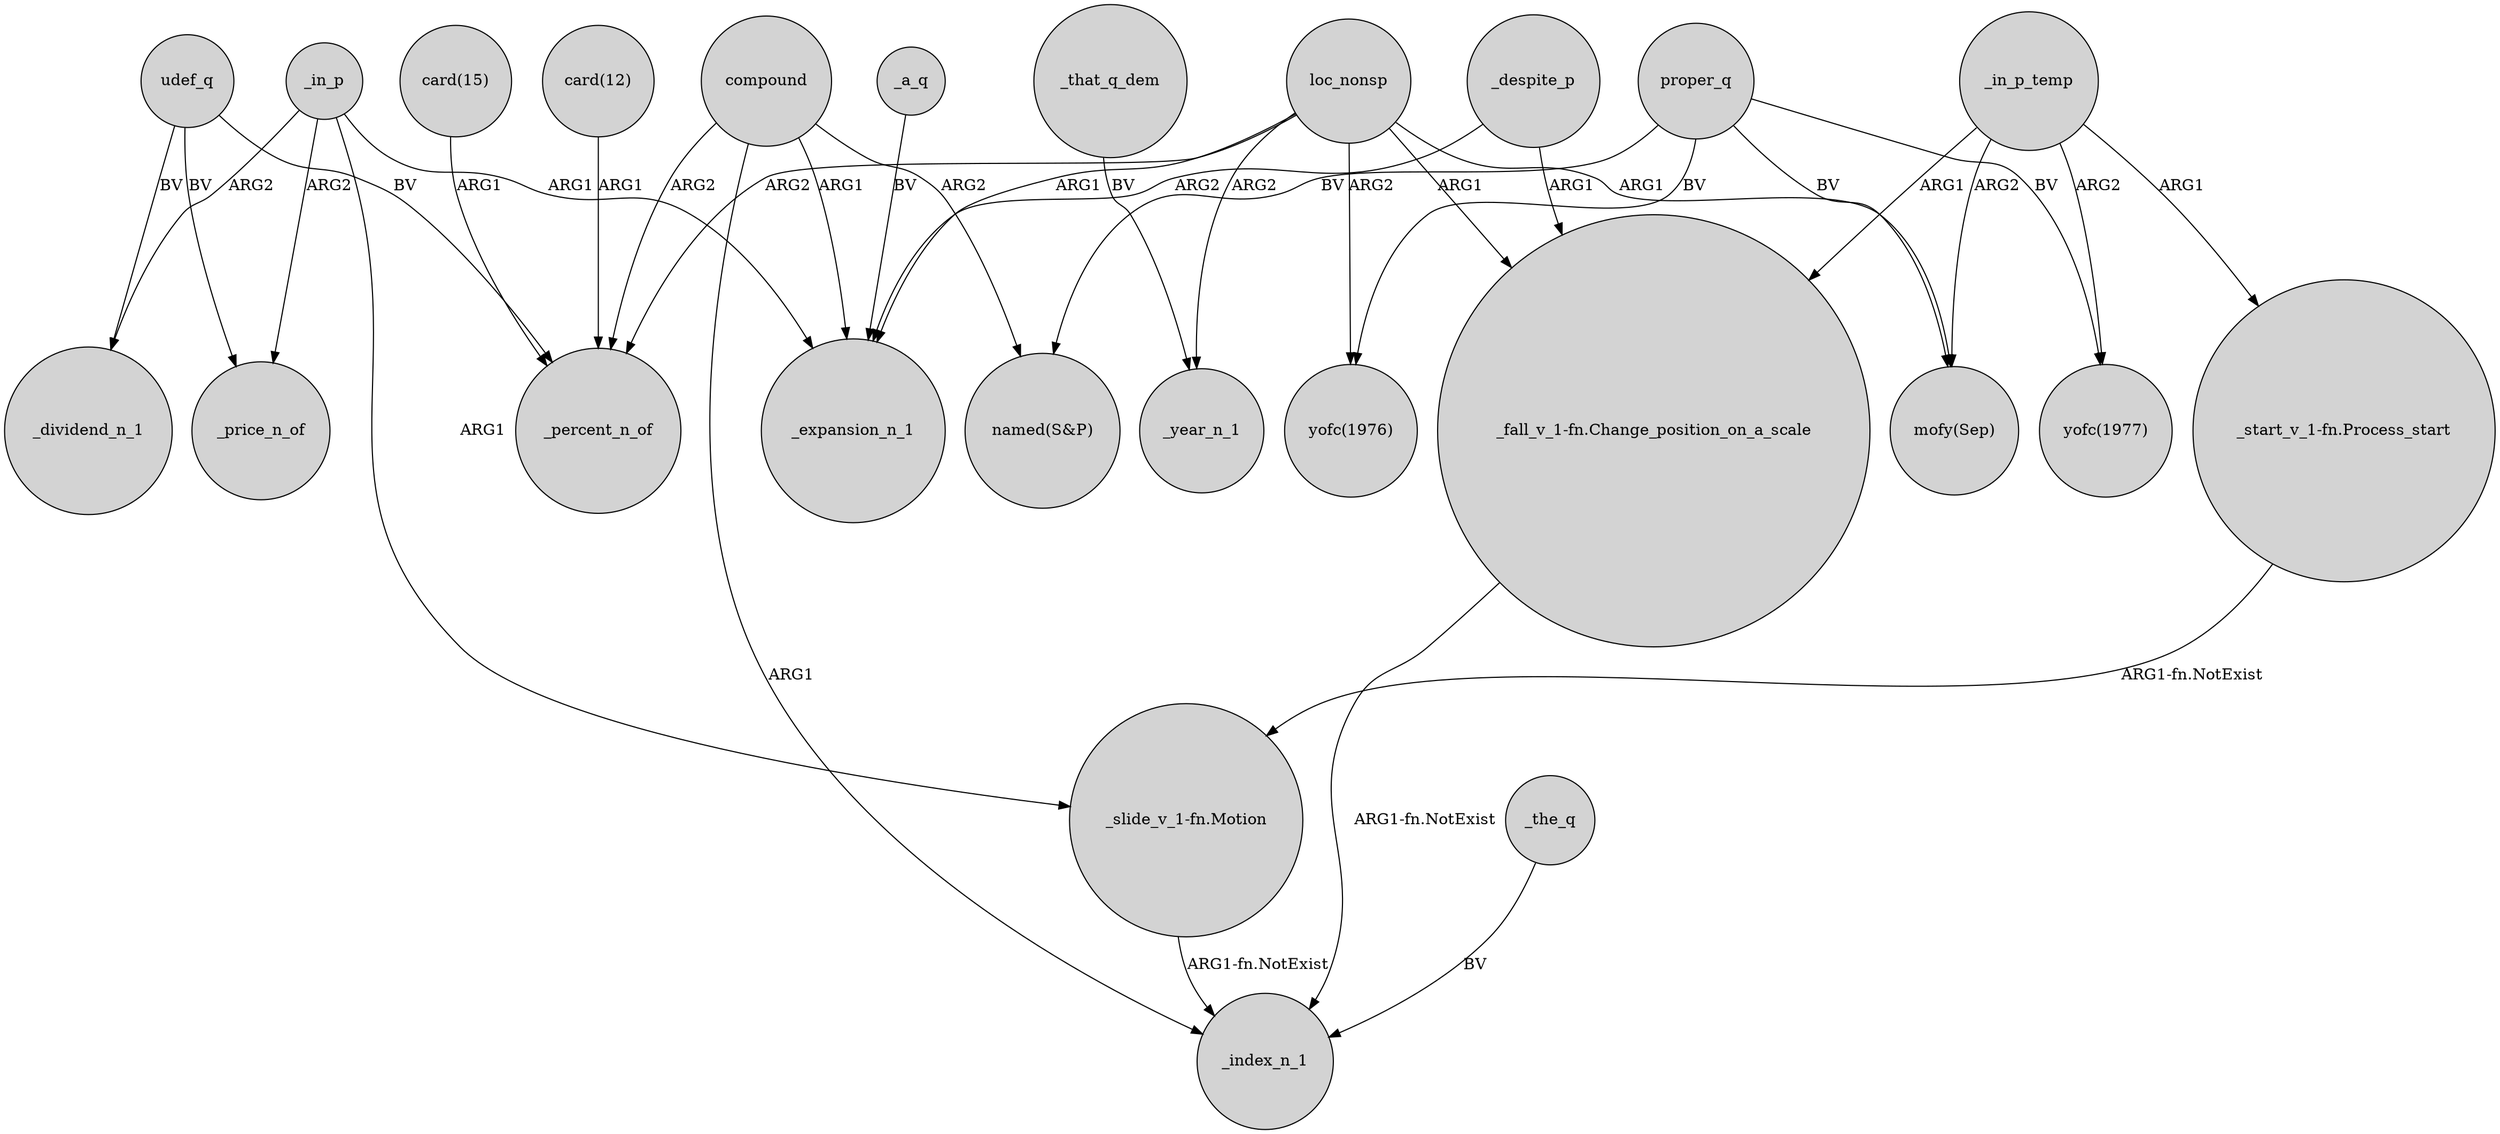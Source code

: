 digraph {
	node [shape=circle style=filled]
	udef_q -> _price_n_of [label=BV]
	"card(15)" -> _percent_n_of [label=ARG1]
	proper_q -> "yofc(1977)" [label=BV]
	_in_p_temp -> "yofc(1977)" [label=ARG2]
	_that_q_dem -> _year_n_1 [label=BV]
	_in_p -> _expansion_n_1 [label=ARG1]
	loc_nonsp -> "_fall_v_1-fn.Change_position_on_a_scale" [label=ARG1]
	proper_q -> "mofy(Sep)" [label=BV]
	"_start_v_1-fn.Process_start" -> "_slide_v_1-fn.Motion" [label="ARG1-fn.NotExist"]
	loc_nonsp -> "mofy(Sep)" [label=ARG1]
	proper_q -> "yofc(1976)" [label=BV]
	compound -> _percent_n_of [label=ARG2]
	loc_nonsp -> _expansion_n_1 [label=ARG1]
	_in_p -> "_slide_v_1-fn.Motion" [label=ARG1]
	loc_nonsp -> _percent_n_of [label=ARG2]
	loc_nonsp -> _year_n_1 [label=ARG2]
	"_fall_v_1-fn.Change_position_on_a_scale" -> _index_n_1 [label="ARG1-fn.NotExist"]
	_a_q -> _expansion_n_1 [label=BV]
	_despite_p -> "_fall_v_1-fn.Change_position_on_a_scale" [label=ARG1]
	_the_q -> _index_n_1 [label=BV]
	_despite_p -> _expansion_n_1 [label=ARG2]
	"card(12)" -> _percent_n_of [label=ARG1]
	compound -> _expansion_n_1 [label=ARG1]
	_in_p -> _dividend_n_1 [label=ARG2]
	loc_nonsp -> "yofc(1976)" [label=ARG2]
	_in_p_temp -> "_fall_v_1-fn.Change_position_on_a_scale" [label=ARG1]
	compound -> "named(S&P)" [label=ARG2]
	udef_q -> _percent_n_of [label=BV]
	udef_q -> _dividend_n_1 [label=BV]
	_in_p -> _price_n_of [label=ARG2]
	"_slide_v_1-fn.Motion" -> _index_n_1 [label="ARG1-fn.NotExist"]
	_in_p_temp -> "_start_v_1-fn.Process_start" [label=ARG1]
	_in_p_temp -> "mofy(Sep)" [label=ARG2]
	proper_q -> "named(S&P)" [label=BV]
	compound -> _index_n_1 [label=ARG1]
}
